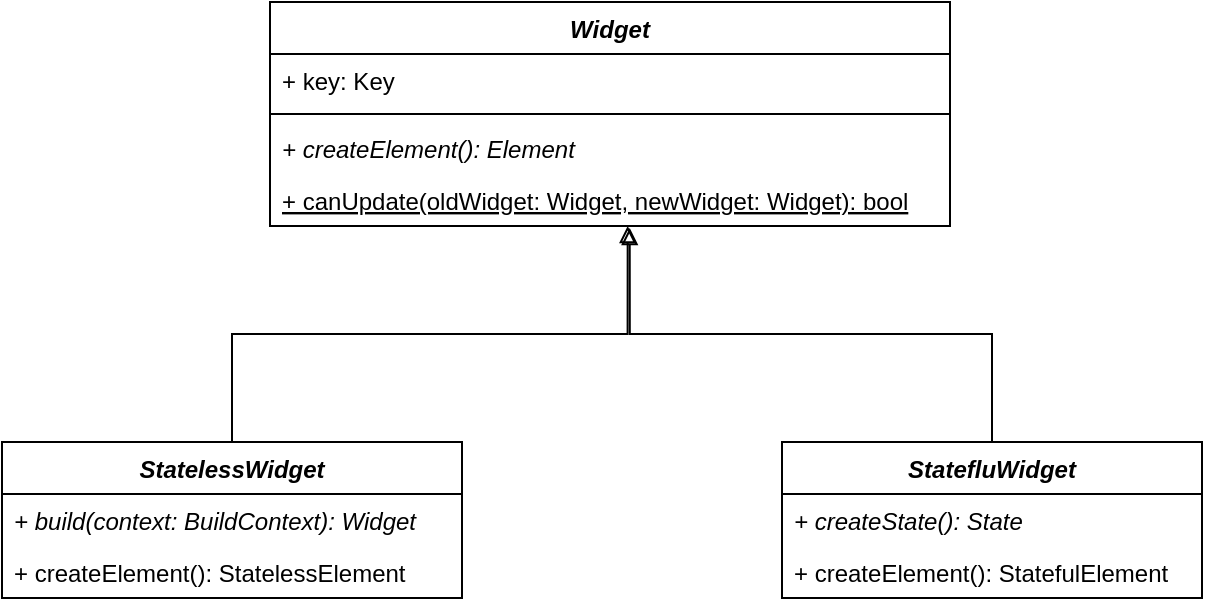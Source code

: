 <mxfile version="15.6.0" type="github">
  <diagram id="C5RBs43oDa-KdzZeNtuy" name="Page-1">
    <mxGraphModel dx="1298" dy="834" grid="1" gridSize="10" guides="1" tooltips="1" connect="1" arrows="1" fold="1" page="1" pageScale="1" pageWidth="827" pageHeight="1169" math="0" shadow="0">
      <root>
        <mxCell id="WIyWlLk6GJQsqaUBKTNV-0" />
        <mxCell id="WIyWlLk6GJQsqaUBKTNV-1" parent="WIyWlLk6GJQsqaUBKTNV-0" />
        <mxCell id="EK675T0Ch9rRK61OD-lh-0" value="Widget" style="swimlane;fontStyle=3;align=center;verticalAlign=top;childLayout=stackLayout;horizontal=1;startSize=26;horizontalStack=0;resizeParent=1;resizeParentMax=0;resizeLast=0;collapsible=1;marginBottom=0;glass=0;" vertex="1" parent="WIyWlLk6GJQsqaUBKTNV-1">
          <mxGeometry x="244" y="80" width="340" height="112" as="geometry" />
        </mxCell>
        <mxCell id="EK675T0Ch9rRK61OD-lh-1" value="+ key: Key" style="text;strokeColor=none;fillColor=none;align=left;verticalAlign=top;spacingLeft=4;spacingRight=4;overflow=hidden;rotatable=0;points=[[0,0.5],[1,0.5]];portConstraint=eastwest;" vertex="1" parent="EK675T0Ch9rRK61OD-lh-0">
          <mxGeometry y="26" width="340" height="26" as="geometry" />
        </mxCell>
        <mxCell id="EK675T0Ch9rRK61OD-lh-2" value="" style="line;strokeWidth=1;fillColor=none;align=left;verticalAlign=middle;spacingTop=-1;spacingLeft=3;spacingRight=3;rotatable=0;labelPosition=right;points=[];portConstraint=eastwest;" vertex="1" parent="EK675T0Ch9rRK61OD-lh-0">
          <mxGeometry y="52" width="340" height="8" as="geometry" />
        </mxCell>
        <mxCell id="EK675T0Ch9rRK61OD-lh-5" value="+ createElement(): Element" style="text;strokeColor=none;fillColor=none;align=left;verticalAlign=top;spacingLeft=4;spacingRight=4;overflow=hidden;rotatable=0;points=[[0,0.5],[1,0.5]];portConstraint=eastwest;fontStyle=2" vertex="1" parent="EK675T0Ch9rRK61OD-lh-0">
          <mxGeometry y="60" width="340" height="26" as="geometry" />
        </mxCell>
        <mxCell id="EK675T0Ch9rRK61OD-lh-6" value="+ canUpdate(oldWidget: Widget, newWidget: Widget): bool" style="text;strokeColor=none;fillColor=none;align=left;verticalAlign=top;spacingLeft=4;spacingRight=4;overflow=hidden;rotatable=0;points=[[0,0.5],[1,0.5]];portConstraint=eastwest;fontStyle=4" vertex="1" parent="EK675T0Ch9rRK61OD-lh-0">
          <mxGeometry y="86" width="340" height="26" as="geometry" />
        </mxCell>
        <mxCell id="EK675T0Ch9rRK61OD-lh-25" style="edgeStyle=orthogonalEdgeStyle;rounded=0;orthogonalLoop=1;jettySize=auto;html=1;exitX=0.5;exitY=0;exitDx=0;exitDy=0;entryX=0.526;entryY=1;entryDx=0;entryDy=0;entryPerimeter=0;endArrow=block;endFill=0;" edge="1" parent="WIyWlLk6GJQsqaUBKTNV-1" source="EK675T0Ch9rRK61OD-lh-15" target="EK675T0Ch9rRK61OD-lh-6">
          <mxGeometry relative="1" as="geometry" />
        </mxCell>
        <mxCell id="EK675T0Ch9rRK61OD-lh-15" value="StatelessWidget" style="swimlane;fontStyle=3;align=center;verticalAlign=top;childLayout=stackLayout;horizontal=1;startSize=26;horizontalStack=0;resizeParent=1;resizeParentMax=0;resizeLast=0;collapsible=1;marginBottom=0;glass=0;" vertex="1" parent="WIyWlLk6GJQsqaUBKTNV-1">
          <mxGeometry x="110" y="300" width="230" height="78" as="geometry" />
        </mxCell>
        <mxCell id="EK675T0Ch9rRK61OD-lh-18" value="+ build(context: BuildContext): Widget" style="text;strokeColor=none;fillColor=none;align=left;verticalAlign=top;spacingLeft=4;spacingRight=4;overflow=hidden;rotatable=0;points=[[0,0.5],[1,0.5]];portConstraint=eastwest;glass=0;fontStyle=2" vertex="1" parent="EK675T0Ch9rRK61OD-lh-15">
          <mxGeometry y="26" width="230" height="26" as="geometry" />
        </mxCell>
        <mxCell id="EK675T0Ch9rRK61OD-lh-23" value="+ createElement(): StatelessElement" style="text;strokeColor=none;fillColor=none;align=left;verticalAlign=top;spacingLeft=4;spacingRight=4;overflow=hidden;rotatable=0;points=[[0,0.5],[1,0.5]];portConstraint=eastwest;glass=0;" vertex="1" parent="EK675T0Ch9rRK61OD-lh-15">
          <mxGeometry y="52" width="230" height="26" as="geometry" />
        </mxCell>
        <mxCell id="EK675T0Ch9rRK61OD-lh-27" style="edgeStyle=orthogonalEdgeStyle;rounded=0;orthogonalLoop=1;jettySize=auto;html=1;exitX=0.5;exitY=0;exitDx=0;exitDy=0;entryX=0.529;entryY=1.038;entryDx=0;entryDy=0;entryPerimeter=0;endArrow=block;endFill=0;" edge="1" parent="WIyWlLk6GJQsqaUBKTNV-1" source="EK675T0Ch9rRK61OD-lh-19" target="EK675T0Ch9rRK61OD-lh-6">
          <mxGeometry relative="1" as="geometry" />
        </mxCell>
        <mxCell id="EK675T0Ch9rRK61OD-lh-19" value="StatefluWidget" style="swimlane;fontStyle=3;align=center;verticalAlign=top;childLayout=stackLayout;horizontal=1;startSize=26;horizontalStack=0;resizeParent=1;resizeParentMax=0;resizeLast=0;collapsible=1;marginBottom=0;glass=0;" vertex="1" parent="WIyWlLk6GJQsqaUBKTNV-1">
          <mxGeometry x="500" y="300" width="210" height="78" as="geometry" />
        </mxCell>
        <mxCell id="EK675T0Ch9rRK61OD-lh-22" value="+ createState(): State" style="text;strokeColor=none;fillColor=none;align=left;verticalAlign=top;spacingLeft=4;spacingRight=4;overflow=hidden;rotatable=0;points=[[0,0.5],[1,0.5]];portConstraint=eastwest;glass=0;fontStyle=2" vertex="1" parent="EK675T0Ch9rRK61OD-lh-19">
          <mxGeometry y="26" width="210" height="26" as="geometry" />
        </mxCell>
        <mxCell id="EK675T0Ch9rRK61OD-lh-24" value="+ createElement(): StatefulElement" style="text;strokeColor=none;fillColor=none;align=left;verticalAlign=top;spacingLeft=4;spacingRight=4;overflow=hidden;rotatable=0;points=[[0,0.5],[1,0.5]];portConstraint=eastwest;glass=0;" vertex="1" parent="EK675T0Ch9rRK61OD-lh-19">
          <mxGeometry y="52" width="210" height="26" as="geometry" />
        </mxCell>
      </root>
    </mxGraphModel>
  </diagram>
</mxfile>
